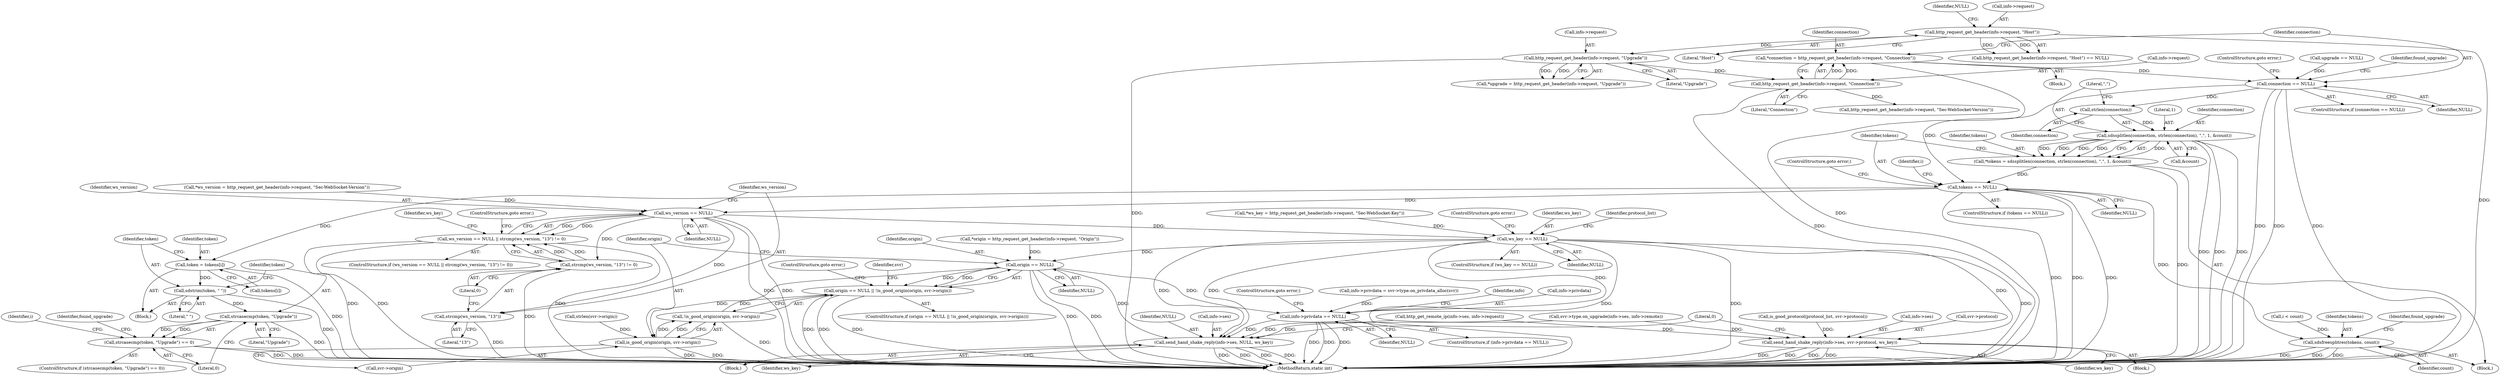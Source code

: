 digraph "0_viabtc_exchange_server_4a7c27bfe98f409623d4d857894d017ff0672cc9#diff-515c81af848352583bff286d6224875f_2@API" {
"1000234" [label="(Call,*connection = http_request_get_header(info->request, \"Connection\"))"];
"1000236" [label="(Call,http_request_get_header(info->request, \"Connection\"))"];
"1000217" [label="(Call,http_request_get_header(info->request, \"Upgrade\"))"];
"1000186" [label="(Call,http_request_get_header(info->request, \"Host\"))"];
"1000242" [label="(Call,connection == NULL)"];
"1000258" [label="(Call,strlen(connection))"];
"1000256" [label="(Call,sdssplitlen(connection, strlen(connection), \",\", 1, &count))"];
"1000254" [label="(Call,*tokens = sdssplitlen(connection, strlen(connection), \",\", 1, &count))"];
"1000265" [label="(Call,tokens == NULL)"];
"1000281" [label="(Call,token = tokens[i])"];
"1000286" [label="(Call,sdstrim(token, \" \"))"];
"1000291" [label="(Call,strcasecmp(token, \"Upgrade\"))"];
"1000290" [label="(Call,strcasecmp(token, \"Upgrade\") == 0)"];
"1000300" [label="(Call,sdsfreesplitres(tokens, count))"];
"1000317" [label="(Call,ws_version == NULL)"];
"1000316" [label="(Call,ws_version == NULL || strcmp(ws_version, \"13\") != 0)"];
"1000320" [label="(Call,strcmp(ws_version, \"13\") != 0)"];
"1000321" [label="(Call,strcmp(ws_version, \"13\"))"];
"1000335" [label="(Call,ws_key == NULL)"];
"1000375" [label="(Call,origin == NULL)"];
"1000374" [label="(Call,origin == NULL || !is_good_origin(origin, svr->origin))"];
"1000379" [label="(Call,is_good_origin(origin, svr->origin))"];
"1000378" [label="(Call,!is_good_origin(origin, svr->origin))"];
"1000399" [label="(Call,info->privdata == NULL)"];
"1000459" [label="(Call,send_hand_shake_reply(info->ses, NULL, ws_key))"];
"1000449" [label="(Call,send_hand_shake_reply(info->ses, svr->protocol, ws_key))"];
"1000287" [label="(Identifier,token)"];
"1000217" [label="(Call,http_request_get_header(info->request, \"Upgrade\"))"];
"1000316" [label="(Call,ws_version == NULL || strcmp(ws_version, \"13\") != 0)"];
"1000185" [label="(Call,http_request_get_header(info->request, \"Host\") == NULL)"];
"1000315" [label="(ControlStructure,if (ws_version == NULL || strcmp(ws_version, \"13\") != 0))"];
"1000351" [label="(Call,is_good_protocol(protocol_list, svr->protocol))"];
"1000373" [label="(ControlStructure,if (origin == NULL || !is_good_origin(origin, svr->origin)))"];
"1000294" [label="(Literal,0)"];
"1000320" [label="(Call,strcmp(ws_version, \"13\") != 0)"];
"1000293" [label="(Literal,\"Upgrade\")"];
"1000328" [label="(Identifier,ws_key)"];
"1000218" [label="(Call,info->request)"];
"1000463" [label="(Identifier,NULL)"];
"1000317" [label="(Call,ws_version == NULL)"];
"1000259" [label="(Identifier,connection)"];
"1000377" [label="(Identifier,NULL)"];
"1000240" [label="(Literal,\"Connection\")"];
"1000186" [label="(Call,http_request_get_header(info->request, \"Host\"))"];
"1000334" [label="(ControlStructure,if (ws_key == NULL))"];
"1000374" [label="(Call,origin == NULL || !is_good_origin(origin, svr->origin))"];
"1000404" [label="(ControlStructure,goto error;)"];
"1000281" [label="(Call,token = tokens[i])"];
"1000272" [label="(Identifier,i)"];
"1000305" [label="(Identifier,found_upgrade)"];
"1000290" [label="(Call,strcasecmp(token, \"Upgrade\") == 0)"];
"1000392" [label="(Call,info->privdata = svr->type.on_privdata_alloc(svr))"];
"1000291" [label="(Call,strcasecmp(token, \"Upgrade\"))"];
"1000384" [label="(ControlStructure,goto error;)"];
"1000407" [label="(Identifier,info)"];
"1000375" [label="(Call,origin == NULL)"];
"1000191" [label="(Identifier,NULL)"];
"1000300" [label="(Call,sdsfreesplitres(tokens, count))"];
"1000458" [label="(Block,)"];
"1000464" [label="(Identifier,ws_key)"];
"1000336" [label="(Identifier,ws_key)"];
"1000190" [label="(Literal,\"Host\")"];
"1000254" [label="(Call,*tokens = sdssplitlen(connection, strlen(connection), \",\", 1, &count))"];
"1000321" [label="(Call,strcmp(ws_version, \"13\"))"];
"1000466" [label="(Literal,0)"];
"1000236" [label="(Call,http_request_get_header(info->request, \"Connection\"))"];
"1000323" [label="(Literal,\"13\")"];
"1000366" [label="(Call,*origin = http_request_get_header(info->request, \"Origin\"))"];
"1000187" [label="(Call,info->request)"];
"1000267" [label="(Identifier,NULL)"];
"1000288" [label="(Literal,\" \")"];
"1000337" [label="(Identifier,NULL)"];
"1000250" [label="(Identifier,found_upgrade)"];
"1000221" [label="(Literal,\"Upgrade\")"];
"1000341" [label="(Identifier,protocol_list)"];
"1000359" [label="(Call,strlen(svr->origin))"];
"1000255" [label="(Identifier,tokens)"];
"1000456" [label="(Identifier,ws_key)"];
"1000400" [label="(Call,info->privdata)"];
"1000376" [label="(Identifier,origin)"];
"1000102" [label="(Block,)"];
"1000415" [label="(Call,http_get_remote_ip(info->ses, info->request))"];
"1000479" [label="(MethodReturn,static int)"];
"1000268" [label="(ControlStructure,goto error;)"];
"1000379" [label="(Call,is_good_origin(origin, svr->origin))"];
"1000274" [label="(Call,i < count)"];
"1000234" [label="(Call,*connection = http_request_get_header(info->request, \"Connection\"))"];
"1000325" [label="(ControlStructure,goto error;)"];
"1000301" [label="(Identifier,tokens)"];
"1000322" [label="(Identifier,ws_version)"];
"1000327" [label="(Call,*ws_key = http_request_get_header(info->request, \"Sec-WebSocket-Key\"))"];
"1000237" [label="(Call,info->request)"];
"1000241" [label="(ControlStructure,if (connection == NULL))"];
"1000257" [label="(Identifier,connection)"];
"1000265" [label="(Call,tokens == NULL)"];
"1000235" [label="(Identifier,connection)"];
"1000262" [label="(Call,&count)"];
"1000244" [label="(Identifier,NULL)"];
"1000243" [label="(Identifier,connection)"];
"1000335" [label="(Call,ws_key == NULL)"];
"1000449" [label="(Call,send_hand_shake_reply(info->ses, svr->protocol, ws_key))"];
"1000439" [label="(Call,svr->type.on_upgrade(info->ses, info->remote))"];
"1000381" [label="(Call,svr->origin)"];
"1000215" [label="(Call,*upgrade = http_request_get_header(info->request, \"Upgrade\"))"];
"1000319" [label="(Identifier,NULL)"];
"1000286" [label="(Call,sdstrim(token, \" \"))"];
"1000338" [label="(ControlStructure,goto error;)"];
"1000297" [label="(Identifier,found_upgrade)"];
"1000279" [label="(Block,)"];
"1000403" [label="(Identifier,NULL)"];
"1000282" [label="(Identifier,token)"];
"1000459" [label="(Call,send_hand_shake_reply(info->ses, NULL, ws_key))"];
"1000399" [label="(Call,info->privdata == NULL)"];
"1000260" [label="(Literal,\",\")"];
"1000448" [label="(Block,)"];
"1000245" [label="(ControlStructure,goto error;)"];
"1000261" [label="(Literal,1)"];
"1000380" [label="(Identifier,origin)"];
"1000450" [label="(Call,info->ses)"];
"1000318" [label="(Identifier,ws_version)"];
"1000256" [label="(Call,sdssplitlen(connection, strlen(connection), \",\", 1, &count))"];
"1000278" [label="(Identifier,i)"];
"1000302" [label="(Identifier,count)"];
"1000224" [label="(Call,upgrade == NULL)"];
"1000398" [label="(ControlStructure,if (info->privdata == NULL))"];
"1000453" [label="(Call,svr->protocol)"];
"1000378" [label="(Call,!is_good_origin(origin, svr->origin))"];
"1000308" [label="(Call,*ws_version = http_request_get_header(info->request, \"Sec-WebSocket-Version\"))"];
"1000324" [label="(Literal,0)"];
"1000388" [label="(Identifier,svr)"];
"1000242" [label="(Call,connection == NULL)"];
"1000289" [label="(ControlStructure,if (strcasecmp(token, \"Upgrade\") == 0))"];
"1000264" [label="(ControlStructure,if (tokens == NULL))"];
"1000258" [label="(Call,strlen(connection))"];
"1000292" [label="(Identifier,token)"];
"1000460" [label="(Call,info->ses)"];
"1000310" [label="(Call,http_request_get_header(info->request, \"Sec-WebSocket-Version\"))"];
"1000247" [label="(Block,)"];
"1000266" [label="(Identifier,tokens)"];
"1000283" [label="(Call,tokens[i])"];
"1000234" -> "1000102"  [label="AST: "];
"1000234" -> "1000236"  [label="CFG: "];
"1000235" -> "1000234"  [label="AST: "];
"1000236" -> "1000234"  [label="AST: "];
"1000243" -> "1000234"  [label="CFG: "];
"1000234" -> "1000479"  [label="DDG: "];
"1000236" -> "1000234"  [label="DDG: "];
"1000236" -> "1000234"  [label="DDG: "];
"1000234" -> "1000242"  [label="DDG: "];
"1000236" -> "1000240"  [label="CFG: "];
"1000237" -> "1000236"  [label="AST: "];
"1000240" -> "1000236"  [label="AST: "];
"1000236" -> "1000479"  [label="DDG: "];
"1000217" -> "1000236"  [label="DDG: "];
"1000236" -> "1000310"  [label="DDG: "];
"1000217" -> "1000215"  [label="AST: "];
"1000217" -> "1000221"  [label="CFG: "];
"1000218" -> "1000217"  [label="AST: "];
"1000221" -> "1000217"  [label="AST: "];
"1000215" -> "1000217"  [label="CFG: "];
"1000217" -> "1000479"  [label="DDG: "];
"1000217" -> "1000215"  [label="DDG: "];
"1000217" -> "1000215"  [label="DDG: "];
"1000186" -> "1000217"  [label="DDG: "];
"1000186" -> "1000185"  [label="AST: "];
"1000186" -> "1000190"  [label="CFG: "];
"1000187" -> "1000186"  [label="AST: "];
"1000190" -> "1000186"  [label="AST: "];
"1000191" -> "1000186"  [label="CFG: "];
"1000186" -> "1000479"  [label="DDG: "];
"1000186" -> "1000185"  [label="DDG: "];
"1000186" -> "1000185"  [label="DDG: "];
"1000242" -> "1000241"  [label="AST: "];
"1000242" -> "1000244"  [label="CFG: "];
"1000243" -> "1000242"  [label="AST: "];
"1000244" -> "1000242"  [label="AST: "];
"1000245" -> "1000242"  [label="CFG: "];
"1000250" -> "1000242"  [label="CFG: "];
"1000242" -> "1000479"  [label="DDG: "];
"1000242" -> "1000479"  [label="DDG: "];
"1000242" -> "1000479"  [label="DDG: "];
"1000224" -> "1000242"  [label="DDG: "];
"1000242" -> "1000258"  [label="DDG: "];
"1000242" -> "1000265"  [label="DDG: "];
"1000258" -> "1000256"  [label="AST: "];
"1000258" -> "1000259"  [label="CFG: "];
"1000259" -> "1000258"  [label="AST: "];
"1000260" -> "1000258"  [label="CFG: "];
"1000258" -> "1000256"  [label="DDG: "];
"1000256" -> "1000254"  [label="AST: "];
"1000256" -> "1000262"  [label="CFG: "];
"1000257" -> "1000256"  [label="AST: "];
"1000260" -> "1000256"  [label="AST: "];
"1000261" -> "1000256"  [label="AST: "];
"1000262" -> "1000256"  [label="AST: "];
"1000254" -> "1000256"  [label="CFG: "];
"1000256" -> "1000479"  [label="DDG: "];
"1000256" -> "1000479"  [label="DDG: "];
"1000256" -> "1000479"  [label="DDG: "];
"1000256" -> "1000254"  [label="DDG: "];
"1000256" -> "1000254"  [label="DDG: "];
"1000256" -> "1000254"  [label="DDG: "];
"1000256" -> "1000254"  [label="DDG: "];
"1000256" -> "1000254"  [label="DDG: "];
"1000254" -> "1000247"  [label="AST: "];
"1000255" -> "1000254"  [label="AST: "];
"1000266" -> "1000254"  [label="CFG: "];
"1000254" -> "1000479"  [label="DDG: "];
"1000254" -> "1000265"  [label="DDG: "];
"1000265" -> "1000264"  [label="AST: "];
"1000265" -> "1000267"  [label="CFG: "];
"1000266" -> "1000265"  [label="AST: "];
"1000267" -> "1000265"  [label="AST: "];
"1000268" -> "1000265"  [label="CFG: "];
"1000272" -> "1000265"  [label="CFG: "];
"1000265" -> "1000479"  [label="DDG: "];
"1000265" -> "1000479"  [label="DDG: "];
"1000265" -> "1000479"  [label="DDG: "];
"1000265" -> "1000281"  [label="DDG: "];
"1000265" -> "1000300"  [label="DDG: "];
"1000265" -> "1000317"  [label="DDG: "];
"1000281" -> "1000279"  [label="AST: "];
"1000281" -> "1000283"  [label="CFG: "];
"1000282" -> "1000281"  [label="AST: "];
"1000283" -> "1000281"  [label="AST: "];
"1000287" -> "1000281"  [label="CFG: "];
"1000281" -> "1000479"  [label="DDG: "];
"1000281" -> "1000286"  [label="DDG: "];
"1000286" -> "1000279"  [label="AST: "];
"1000286" -> "1000288"  [label="CFG: "];
"1000287" -> "1000286"  [label="AST: "];
"1000288" -> "1000286"  [label="AST: "];
"1000292" -> "1000286"  [label="CFG: "];
"1000286" -> "1000479"  [label="DDG: "];
"1000286" -> "1000291"  [label="DDG: "];
"1000291" -> "1000290"  [label="AST: "];
"1000291" -> "1000293"  [label="CFG: "];
"1000292" -> "1000291"  [label="AST: "];
"1000293" -> "1000291"  [label="AST: "];
"1000294" -> "1000291"  [label="CFG: "];
"1000291" -> "1000479"  [label="DDG: "];
"1000291" -> "1000290"  [label="DDG: "];
"1000291" -> "1000290"  [label="DDG: "];
"1000290" -> "1000289"  [label="AST: "];
"1000290" -> "1000294"  [label="CFG: "];
"1000294" -> "1000290"  [label="AST: "];
"1000297" -> "1000290"  [label="CFG: "];
"1000278" -> "1000290"  [label="CFG: "];
"1000290" -> "1000479"  [label="DDG: "];
"1000290" -> "1000479"  [label="DDG: "];
"1000300" -> "1000247"  [label="AST: "];
"1000300" -> "1000302"  [label="CFG: "];
"1000301" -> "1000300"  [label="AST: "];
"1000302" -> "1000300"  [label="AST: "];
"1000305" -> "1000300"  [label="CFG: "];
"1000300" -> "1000479"  [label="DDG: "];
"1000300" -> "1000479"  [label="DDG: "];
"1000300" -> "1000479"  [label="DDG: "];
"1000274" -> "1000300"  [label="DDG: "];
"1000317" -> "1000316"  [label="AST: "];
"1000317" -> "1000319"  [label="CFG: "];
"1000318" -> "1000317"  [label="AST: "];
"1000319" -> "1000317"  [label="AST: "];
"1000322" -> "1000317"  [label="CFG: "];
"1000316" -> "1000317"  [label="CFG: "];
"1000317" -> "1000479"  [label="DDG: "];
"1000317" -> "1000479"  [label="DDG: "];
"1000317" -> "1000316"  [label="DDG: "];
"1000317" -> "1000316"  [label="DDG: "];
"1000308" -> "1000317"  [label="DDG: "];
"1000317" -> "1000320"  [label="DDG: "];
"1000317" -> "1000321"  [label="DDG: "];
"1000317" -> "1000335"  [label="DDG: "];
"1000316" -> "1000315"  [label="AST: "];
"1000316" -> "1000320"  [label="CFG: "];
"1000320" -> "1000316"  [label="AST: "];
"1000325" -> "1000316"  [label="CFG: "];
"1000328" -> "1000316"  [label="CFG: "];
"1000316" -> "1000479"  [label="DDG: "];
"1000316" -> "1000479"  [label="DDG: "];
"1000316" -> "1000479"  [label="DDG: "];
"1000320" -> "1000316"  [label="DDG: "];
"1000320" -> "1000316"  [label="DDG: "];
"1000320" -> "1000324"  [label="CFG: "];
"1000321" -> "1000320"  [label="AST: "];
"1000324" -> "1000320"  [label="AST: "];
"1000320" -> "1000479"  [label="DDG: "];
"1000321" -> "1000323"  [label="CFG: "];
"1000322" -> "1000321"  [label="AST: "];
"1000323" -> "1000321"  [label="AST: "];
"1000324" -> "1000321"  [label="CFG: "];
"1000321" -> "1000479"  [label="DDG: "];
"1000335" -> "1000334"  [label="AST: "];
"1000335" -> "1000337"  [label="CFG: "];
"1000336" -> "1000335"  [label="AST: "];
"1000337" -> "1000335"  [label="AST: "];
"1000338" -> "1000335"  [label="CFG: "];
"1000341" -> "1000335"  [label="CFG: "];
"1000335" -> "1000479"  [label="DDG: "];
"1000335" -> "1000479"  [label="DDG: "];
"1000335" -> "1000479"  [label="DDG: "];
"1000327" -> "1000335"  [label="DDG: "];
"1000335" -> "1000375"  [label="DDG: "];
"1000335" -> "1000399"  [label="DDG: "];
"1000335" -> "1000449"  [label="DDG: "];
"1000335" -> "1000459"  [label="DDG: "];
"1000335" -> "1000459"  [label="DDG: "];
"1000375" -> "1000374"  [label="AST: "];
"1000375" -> "1000377"  [label="CFG: "];
"1000376" -> "1000375"  [label="AST: "];
"1000377" -> "1000375"  [label="AST: "];
"1000380" -> "1000375"  [label="CFG: "];
"1000374" -> "1000375"  [label="CFG: "];
"1000375" -> "1000479"  [label="DDG: "];
"1000375" -> "1000479"  [label="DDG: "];
"1000375" -> "1000374"  [label="DDG: "];
"1000375" -> "1000374"  [label="DDG: "];
"1000366" -> "1000375"  [label="DDG: "];
"1000375" -> "1000379"  [label="DDG: "];
"1000375" -> "1000399"  [label="DDG: "];
"1000375" -> "1000459"  [label="DDG: "];
"1000374" -> "1000373"  [label="AST: "];
"1000374" -> "1000378"  [label="CFG: "];
"1000378" -> "1000374"  [label="AST: "];
"1000384" -> "1000374"  [label="CFG: "];
"1000388" -> "1000374"  [label="CFG: "];
"1000374" -> "1000479"  [label="DDG: "];
"1000374" -> "1000479"  [label="DDG: "];
"1000374" -> "1000479"  [label="DDG: "];
"1000378" -> "1000374"  [label="DDG: "];
"1000379" -> "1000378"  [label="AST: "];
"1000379" -> "1000381"  [label="CFG: "];
"1000380" -> "1000379"  [label="AST: "];
"1000381" -> "1000379"  [label="AST: "];
"1000378" -> "1000379"  [label="CFG: "];
"1000379" -> "1000479"  [label="DDG: "];
"1000379" -> "1000479"  [label="DDG: "];
"1000379" -> "1000378"  [label="DDG: "];
"1000379" -> "1000378"  [label="DDG: "];
"1000359" -> "1000379"  [label="DDG: "];
"1000378" -> "1000479"  [label="DDG: "];
"1000399" -> "1000398"  [label="AST: "];
"1000399" -> "1000403"  [label="CFG: "];
"1000400" -> "1000399"  [label="AST: "];
"1000403" -> "1000399"  [label="AST: "];
"1000404" -> "1000399"  [label="CFG: "];
"1000407" -> "1000399"  [label="CFG: "];
"1000399" -> "1000479"  [label="DDG: "];
"1000399" -> "1000479"  [label="DDG: "];
"1000399" -> "1000479"  [label="DDG: "];
"1000392" -> "1000399"  [label="DDG: "];
"1000399" -> "1000459"  [label="DDG: "];
"1000459" -> "1000458"  [label="AST: "];
"1000459" -> "1000464"  [label="CFG: "];
"1000460" -> "1000459"  [label="AST: "];
"1000463" -> "1000459"  [label="AST: "];
"1000464" -> "1000459"  [label="AST: "];
"1000466" -> "1000459"  [label="CFG: "];
"1000459" -> "1000479"  [label="DDG: "];
"1000459" -> "1000479"  [label="DDG: "];
"1000459" -> "1000479"  [label="DDG: "];
"1000459" -> "1000479"  [label="DDG: "];
"1000439" -> "1000459"  [label="DDG: "];
"1000415" -> "1000459"  [label="DDG: "];
"1000449" -> "1000448"  [label="AST: "];
"1000449" -> "1000456"  [label="CFG: "];
"1000450" -> "1000449"  [label="AST: "];
"1000453" -> "1000449"  [label="AST: "];
"1000456" -> "1000449"  [label="AST: "];
"1000466" -> "1000449"  [label="CFG: "];
"1000449" -> "1000479"  [label="DDG: "];
"1000449" -> "1000479"  [label="DDG: "];
"1000449" -> "1000479"  [label="DDG: "];
"1000449" -> "1000479"  [label="DDG: "];
"1000439" -> "1000449"  [label="DDG: "];
"1000415" -> "1000449"  [label="DDG: "];
"1000351" -> "1000449"  [label="DDG: "];
}

